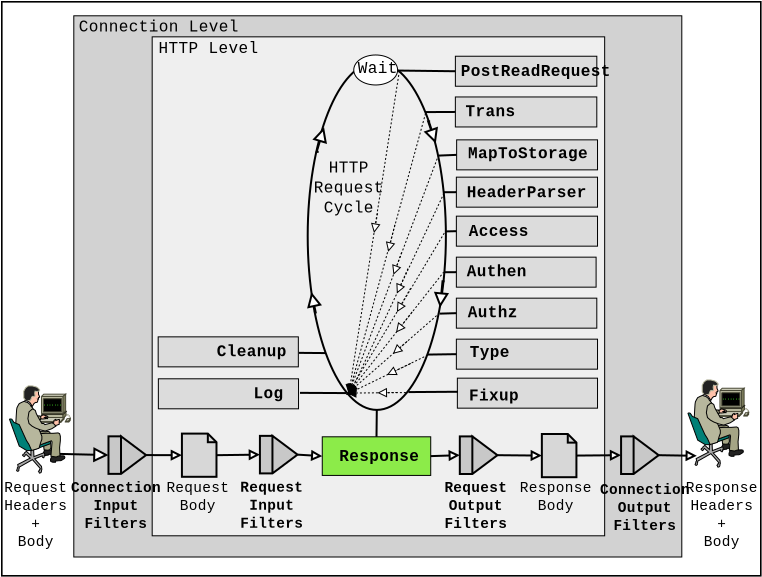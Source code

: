 <?xml version="1.0" encoding="UTF-8"?>
<dia:diagram xmlns:dia="http://www.lysator.liu.se/~alla/dia/">
  <dia:layer name="Background" visible="true">
    <dia:object type="Standard - Box" version="0" id="O0">
      <dia:attribute name="obj_pos">
        <dia:point val="-1.703,0.492"/>
      </dia:attribute>
      <dia:attribute name="obj_bb">
        <dia:rectangle val="-1.743,0.452;36.287,29.232"/>
      </dia:attribute>
      <dia:attribute name="elem_corner">
        <dia:point val="-1.703,0.492"/>
      </dia:attribute>
      <dia:attribute name="elem_width">
        <dia:real val="37.95"/>
      </dia:attribute>
      <dia:attribute name="elem_height">
        <dia:real val="28.7"/>
      </dia:attribute>
      <dia:attribute name="border_width">
        <dia:real val="0.08"/>
      </dia:attribute>
      <dia:attribute name="inner_color">
        <dia:color val="#c8c8c8"/>
      </dia:attribute>
      <dia:attribute name="show_background">
        <dia:boolean val="false"/>
      </dia:attribute>
    </dia:object>
    <dia:object type="Standard - Box" version="0" id="O1">
      <dia:attribute name="obj_pos">
        <dia:point val="1.897,1.192"/>
      </dia:attribute>
      <dia:attribute name="obj_bb">
        <dia:rectangle val="1.872,1.167;32.322,28.277"/>
      </dia:attribute>
      <dia:attribute name="elem_corner">
        <dia:point val="1.897,1.192"/>
      </dia:attribute>
      <dia:attribute name="elem_width">
        <dia:real val="30.4"/>
      </dia:attribute>
      <dia:attribute name="elem_height">
        <dia:real val="27.06"/>
      </dia:attribute>
      <dia:attribute name="border_width">
        <dia:real val="0.05"/>
      </dia:attribute>
      <dia:attribute name="inner_color">
        <dia:color val="#d2d2d2"/>
      </dia:attribute>
      <dia:attribute name="show_background">
        <dia:boolean val="true"/>
      </dia:attribute>
    </dia:object>
    <dia:object type="Standard - Box" version="0" id="O2">
      <dia:attribute name="obj_pos">
        <dia:point val="5.816,2.244"/>
      </dia:attribute>
      <dia:attribute name="obj_bb">
        <dia:rectangle val="5.791,2.219;28.465,27.217"/>
      </dia:attribute>
      <dia:attribute name="elem_corner">
        <dia:point val="5.816,2.244"/>
      </dia:attribute>
      <dia:attribute name="elem_width">
        <dia:real val="22.624"/>
      </dia:attribute>
      <dia:attribute name="elem_height">
        <dia:real val="24.948"/>
      </dia:attribute>
      <dia:attribute name="border_width">
        <dia:real val="0.05"/>
      </dia:attribute>
      <dia:attribute name="inner_color">
        <dia:color val="#efefef"/>
      </dia:attribute>
      <dia:attribute name="show_background">
        <dia:boolean val="true"/>
      </dia:attribute>
    </dia:object>
    <dia:object type="Standard - Box" version="0" id="O3">
      <dia:attribute name="obj_pos">
        <dia:point val="20.976,3.214"/>
      </dia:attribute>
      <dia:attribute name="obj_bb">
        <dia:rectangle val="20.951,3.189;28.073,4.739"/>
      </dia:attribute>
      <dia:attribute name="elem_corner">
        <dia:point val="20.976,3.214"/>
      </dia:attribute>
      <dia:attribute name="elem_width">
        <dia:real val="7.072"/>
      </dia:attribute>
      <dia:attribute name="elem_height">
        <dia:real val="1.5"/>
      </dia:attribute>
      <dia:attribute name="border_width">
        <dia:real val="0.05"/>
      </dia:attribute>
      <dia:attribute name="inner_color">
        <dia:color val="#dcdcdc"/>
      </dia:attribute>
      <dia:attribute name="show_background">
        <dia:boolean val="true"/>
      </dia:attribute>
    </dia:object>
    <dia:object type="Standard - Box" version="0" id="O4">
      <dia:attribute name="obj_pos">
        <dia:point val="21.025,15.31"/>
      </dia:attribute>
      <dia:attribute name="obj_bb">
        <dia:rectangle val="21,15.285;28.073,16.835"/>
      </dia:attribute>
      <dia:attribute name="elem_corner">
        <dia:point val="21.025,15.31"/>
      </dia:attribute>
      <dia:attribute name="elem_width">
        <dia:real val="7.022"/>
      </dia:attribute>
      <dia:attribute name="elem_height">
        <dia:real val="1.5"/>
      </dia:attribute>
      <dia:attribute name="border_width">
        <dia:real val="0.05"/>
      </dia:attribute>
      <dia:attribute name="inner_color">
        <dia:color val="#dcdcdc"/>
      </dia:attribute>
      <dia:attribute name="show_background">
        <dia:boolean val="true"/>
      </dia:attribute>
    </dia:object>
    <dia:object type="Standard - Box" version="0" id="O5">
      <dia:attribute name="obj_pos">
        <dia:point val="21.025,11.21"/>
      </dia:attribute>
      <dia:attribute name="obj_bb">
        <dia:rectangle val="21,11.185;28.108,12.735"/>
      </dia:attribute>
      <dia:attribute name="elem_corner">
        <dia:point val="21.025,11.21"/>
      </dia:attribute>
      <dia:attribute name="elem_width">
        <dia:real val="7.058"/>
      </dia:attribute>
      <dia:attribute name="elem_height">
        <dia:real val="1.5"/>
      </dia:attribute>
      <dia:attribute name="border_width">
        <dia:real val="0.05"/>
      </dia:attribute>
      <dia:attribute name="inner_color">
        <dia:color val="#dcdcdc"/>
      </dia:attribute>
      <dia:attribute name="show_background">
        <dia:boolean val="true"/>
      </dia:attribute>
    </dia:object>
    <dia:object type="Standard - Box" version="0" id="O6">
      <dia:attribute name="obj_pos">
        <dia:point val="20.975,5.25"/>
      </dia:attribute>
      <dia:attribute name="obj_bb">
        <dia:rectangle val="20.95,5.225;28.073,6.775"/>
      </dia:attribute>
      <dia:attribute name="elem_corner">
        <dia:point val="20.975,5.25"/>
      </dia:attribute>
      <dia:attribute name="elem_width">
        <dia:real val="7.072"/>
      </dia:attribute>
      <dia:attribute name="elem_height">
        <dia:real val="1.5"/>
      </dia:attribute>
      <dia:attribute name="border_width">
        <dia:real val="0.05"/>
      </dia:attribute>
      <dia:attribute name="inner_color">
        <dia:color val="#dcdcdc"/>
      </dia:attribute>
      <dia:attribute name="show_background">
        <dia:boolean val="true"/>
      </dia:attribute>
    </dia:object>
    <dia:object type="Standard - Box" version="0" id="O7">
      <dia:attribute name="obj_pos">
        <dia:point val="21.039,7.395"/>
      </dia:attribute>
      <dia:attribute name="obj_bb">
        <dia:rectangle val="21.014,7.37;28.108,8.92"/>
      </dia:attribute>
      <dia:attribute name="elem_corner">
        <dia:point val="21.039,7.395"/>
      </dia:attribute>
      <dia:attribute name="elem_width">
        <dia:real val="7.044"/>
      </dia:attribute>
      <dia:attribute name="elem_height">
        <dia:real val="1.5"/>
      </dia:attribute>
      <dia:attribute name="border_width">
        <dia:real val="0.05"/>
      </dia:attribute>
      <dia:attribute name="inner_color">
        <dia:color val="#dcdcdc"/>
      </dia:attribute>
      <dia:attribute name="show_background">
        <dia:boolean val="true"/>
      </dia:attribute>
    </dia:object>
    <dia:object type="Standard - Box" version="0" id="O8">
      <dia:attribute name="obj_pos">
        <dia:point val="21.025,9.26"/>
      </dia:attribute>
      <dia:attribute name="obj_bb">
        <dia:rectangle val="21,9.235;28.108,10.785"/>
      </dia:attribute>
      <dia:attribute name="elem_corner">
        <dia:point val="21.025,9.26"/>
      </dia:attribute>
      <dia:attribute name="elem_width">
        <dia:real val="7.058"/>
      </dia:attribute>
      <dia:attribute name="elem_height">
        <dia:real val="1.5"/>
      </dia:attribute>
      <dia:attribute name="border_width">
        <dia:real val="0.05"/>
      </dia:attribute>
      <dia:attribute name="inner_color">
        <dia:color val="#dcdcdc"/>
      </dia:attribute>
      <dia:attribute name="show_background">
        <dia:boolean val="true"/>
      </dia:attribute>
    </dia:object>
    <dia:object type="Standard - Box" version="0" id="O9">
      <dia:attribute name="obj_pos">
        <dia:point val="21.025,13.26"/>
      </dia:attribute>
      <dia:attribute name="obj_bb">
        <dia:rectangle val="21,13.235;28.037,14.785"/>
      </dia:attribute>
      <dia:attribute name="elem_corner">
        <dia:point val="21.025,13.26"/>
      </dia:attribute>
      <dia:attribute name="elem_width">
        <dia:real val="6.987"/>
      </dia:attribute>
      <dia:attribute name="elem_height">
        <dia:real val="1.5"/>
      </dia:attribute>
      <dia:attribute name="border_width">
        <dia:real val="0.05"/>
      </dia:attribute>
      <dia:attribute name="inner_color">
        <dia:color val="#dcdcdc"/>
      </dia:attribute>
      <dia:attribute name="show_background">
        <dia:boolean val="true"/>
      </dia:attribute>
    </dia:object>
    <dia:object type="Standard - Box" version="0" id="O10">
      <dia:attribute name="obj_pos">
        <dia:point val="21.025,17.36"/>
      </dia:attribute>
      <dia:attribute name="obj_bb">
        <dia:rectangle val="21,17.335;28.108,18.885"/>
      </dia:attribute>
      <dia:attribute name="elem_corner">
        <dia:point val="21.025,17.36"/>
      </dia:attribute>
      <dia:attribute name="elem_width">
        <dia:real val="7.058"/>
      </dia:attribute>
      <dia:attribute name="elem_height">
        <dia:real val="1.5"/>
      </dia:attribute>
      <dia:attribute name="border_width">
        <dia:real val="0.05"/>
      </dia:attribute>
      <dia:attribute name="inner_color">
        <dia:color val="#dcdcdc"/>
      </dia:attribute>
      <dia:attribute name="show_background">
        <dia:boolean val="true"/>
      </dia:attribute>
    </dia:object>
    <dia:object type="Standard - Box" version="0" id="O11">
      <dia:attribute name="obj_pos">
        <dia:point val="21.075,19.31"/>
      </dia:attribute>
      <dia:attribute name="obj_bb">
        <dia:rectangle val="21.05,19.285;28.108,20.835"/>
      </dia:attribute>
      <dia:attribute name="elem_corner">
        <dia:point val="21.075,19.31"/>
      </dia:attribute>
      <dia:attribute name="elem_width">
        <dia:real val="7.008"/>
      </dia:attribute>
      <dia:attribute name="elem_height">
        <dia:real val="1.5"/>
      </dia:attribute>
      <dia:attribute name="border_width">
        <dia:real val="0.05"/>
      </dia:attribute>
      <dia:attribute name="inner_color">
        <dia:color val="#dcdcdc"/>
      </dia:attribute>
      <dia:attribute name="show_background">
        <dia:boolean val="true"/>
      </dia:attribute>
    </dia:object>
    <dia:object type="Standard - Box" version="0" id="O12">
      <dia:attribute name="obj_pos">
        <dia:point val="14.32,22.242"/>
      </dia:attribute>
      <dia:attribute name="obj_bb">
        <dia:rectangle val="14.296,22.217;19.769,24.198"/>
      </dia:attribute>
      <dia:attribute name="elem_corner">
        <dia:point val="14.32,22.242"/>
      </dia:attribute>
      <dia:attribute name="elem_width">
        <dia:real val="5.423"/>
      </dia:attribute>
      <dia:attribute name="elem_height">
        <dia:real val="1.931"/>
      </dia:attribute>
      <dia:attribute name="border_width">
        <dia:real val="0.05"/>
      </dia:attribute>
      <dia:attribute name="inner_color">
        <dia:color val="#8ceb49"/>
      </dia:attribute>
      <dia:attribute name="show_background">
        <dia:boolean val="true"/>
      </dia:attribute>
    </dia:object>
    <dia:object type="Standard - Text" version="0" id="O13">
      <dia:attribute name="obj_pos">
        <dia:point val="17.089,23.451"/>
      </dia:attribute>
      <dia:attribute name="obj_bb">
        <dia:rectangle val="15.289,22.801;18.889,24.051"/>
      </dia:attribute>
      <dia:attribute name="text">
        <dia:composite type="text">
          <dia:attribute name="string">
            <dia:string>#Response#</dia:string>
          </dia:attribute>
          <dia:attribute name="font">
            <dia:font family="courier new" style="80" name="Courier-Bold"/>
          </dia:attribute>
          <dia:attribute name="height">
            <dia:real val="1"/>
          </dia:attribute>
          <dia:attribute name="pos">
            <dia:point val="17.089,23.451"/>
          </dia:attribute>
          <dia:attribute name="color">
            <dia:color val="#000000"/>
          </dia:attribute>
          <dia:attribute name="alignment">
            <dia:enum val="1"/>
          </dia:attribute>
        </dia:composite>
      </dia:attribute>
    </dia:object>
    <dia:object type="Standard - Line" version="0" id="O14">
      <dia:attribute name="obj_pos">
        <dia:point val="13.082,23.134"/>
      </dia:attribute>
      <dia:attribute name="obj_bb">
        <dia:rectangle val="13.029,22.805;14.394,23.61"/>
      </dia:attribute>
      <dia:attribute name="conn_endpoints">
        <dia:point val="13.082,23.134"/>
        <dia:point val="14.32,23.208"/>
      </dia:attribute>
      <dia:attribute name="numcp">
        <dia:int val="1"/>
      </dia:attribute>
      <dia:attribute name="end_arrow">
        <dia:enum val="2"/>
      </dia:attribute>
      <dia:attribute name="end_arrow_length">
        <dia:real val="0.4"/>
      </dia:attribute>
      <dia:attribute name="end_arrow_width">
        <dia:real val="0.4"/>
      </dia:attribute>
      <dia:connections>
        <dia:connection handle="0" to="O45" connection="1"/>
        <dia:connection handle="1" to="O12" connection="3"/>
      </dia:connections>
    </dia:object>
    <dia:object type="Standard - Line" version="0" id="O15">
      <dia:attribute name="obj_pos">
        <dia:point val="19.744,23.208"/>
      </dia:attribute>
      <dia:attribute name="obj_bb">
        <dia:rectangle val="19.692,22.76;21.261,23.563"/>
      </dia:attribute>
      <dia:attribute name="conn_endpoints">
        <dia:point val="19.744,23.208"/>
        <dia:point val="21.198,23.161"/>
      </dia:attribute>
      <dia:attribute name="numcp">
        <dia:int val="1"/>
      </dia:attribute>
      <dia:attribute name="end_arrow">
        <dia:enum val="2"/>
      </dia:attribute>
      <dia:attribute name="end_arrow_length">
        <dia:real val="0.4"/>
      </dia:attribute>
      <dia:attribute name="end_arrow_width">
        <dia:real val="0.4"/>
      </dia:attribute>
      <dia:connections>
        <dia:connection handle="0" to="O12" connection="4"/>
        <dia:connection handle="1" to="O44" connection="0"/>
      </dia:connections>
    </dia:object>
    <dia:object type="Standard - Line" version="0" id="O16">
      <dia:attribute name="obj_pos">
        <dia:point val="31.14,23.161"/>
      </dia:attribute>
      <dia:attribute name="obj_bb">
        <dia:rectangle val="31.089,22.791;33.104,23.593"/>
      </dia:attribute>
      <dia:attribute name="conn_endpoints">
        <dia:point val="31.14,23.161"/>
        <dia:point val="33.047,23.192"/>
      </dia:attribute>
      <dia:attribute name="numcp">
        <dia:int val="1"/>
      </dia:attribute>
      <dia:attribute name="end_arrow">
        <dia:enum val="2"/>
      </dia:attribute>
      <dia:attribute name="end_arrow_length">
        <dia:real val="0.4"/>
      </dia:attribute>
      <dia:attribute name="end_arrow_width">
        <dia:real val="0.4"/>
      </dia:attribute>
      <dia:connections>
        <dia:connection handle="0" to="O48" connection="1"/>
      </dia:connections>
    </dia:object>
    <dia:object type="Standard - Line" version="0" id="O17">
      <dia:attribute name="obj_pos">
        <dia:point val="23.078,23.161"/>
      </dia:attribute>
      <dia:attribute name="obj_bb">
        <dia:rectangle val="23.027,22.78;25.354,23.581"/>
      </dia:attribute>
      <dia:attribute name="conn_endpoints">
        <dia:point val="23.078,23.161"/>
        <dia:point val="25.3,23.181"/>
      </dia:attribute>
      <dia:attribute name="numcp">
        <dia:int val="1"/>
      </dia:attribute>
      <dia:attribute name="end_arrow">
        <dia:enum val="2"/>
      </dia:attribute>
      <dia:attribute name="end_arrow_length">
        <dia:real val="0.4"/>
      </dia:attribute>
      <dia:attribute name="end_arrow_width">
        <dia:real val="0.4"/>
      </dia:attribute>
      <dia:connections>
        <dia:connection handle="0" to="O44" connection="1"/>
        <dia:connection handle="1" to="O49" connection="2"/>
      </dia:connections>
    </dia:object>
    <dia:object type="Standard - Text" version="0" id="O18">
      <dia:attribute name="obj_pos">
        <dia:point val="4,25"/>
      </dia:attribute>
      <dia:attribute name="obj_bb">
        <dia:rectangle val="2,24.45;6,27.35"/>
      </dia:attribute>
      <dia:attribute name="text">
        <dia:composite type="text">
          <dia:attribute name="string">
            <dia:string>#Connection
Input
Filters#</dia:string>
          </dia:attribute>
          <dia:attribute name="font">
            <dia:font family="courier new" style="80" name="Courier-Bold"/>
          </dia:attribute>
          <dia:attribute name="height">
            <dia:real val="0.9"/>
          </dia:attribute>
          <dia:attribute name="pos">
            <dia:point val="4,25"/>
          </dia:attribute>
          <dia:attribute name="color">
            <dia:color val="#000000"/>
          </dia:attribute>
          <dia:attribute name="alignment">
            <dia:enum val="1"/>
          </dia:attribute>
        </dia:composite>
      </dia:attribute>
    </dia:object>
    <dia:object type="Standard - Text" version="0" id="O19">
      <dia:attribute name="obj_pos">
        <dia:point val="22,25"/>
      </dia:attribute>
      <dia:attribute name="obj_bb">
        <dia:rectangle val="20.6,24.45;23.4,27.35"/>
      </dia:attribute>
      <dia:attribute name="text">
        <dia:composite type="text">
          <dia:attribute name="string">
            <dia:string>#Request
Output
Filters#</dia:string>
          </dia:attribute>
          <dia:attribute name="font">
            <dia:font family="courier new" style="80" name="Courier-Bold"/>
          </dia:attribute>
          <dia:attribute name="height">
            <dia:real val="0.9"/>
          </dia:attribute>
          <dia:attribute name="pos">
            <dia:point val="22,25"/>
          </dia:attribute>
          <dia:attribute name="color">
            <dia:color val="#000000"/>
          </dia:attribute>
          <dia:attribute name="alignment">
            <dia:enum val="1"/>
          </dia:attribute>
        </dia:composite>
      </dia:attribute>
    </dia:object>
    <dia:object type="Standard - Text" version="0" id="O20">
      <dia:attribute name="obj_pos">
        <dia:point val="34.3,25"/>
      </dia:attribute>
      <dia:attribute name="obj_bb">
        <dia:rectangle val="32.7,24.45;35.9,28.25"/>
      </dia:attribute>
      <dia:attribute name="text">
        <dia:composite type="text">
          <dia:attribute name="string">
            <dia:string>#Response
Headers
+
Body#</dia:string>
          </dia:attribute>
          <dia:attribute name="font">
            <dia:font family="courier new" style="0" name="Courier"/>
          </dia:attribute>
          <dia:attribute name="height">
            <dia:real val="0.9"/>
          </dia:attribute>
          <dia:attribute name="pos">
            <dia:point val="34.3,25"/>
          </dia:attribute>
          <dia:attribute name="color">
            <dia:color val="#000000"/>
          </dia:attribute>
          <dia:attribute name="alignment">
            <dia:enum val="1"/>
          </dia:attribute>
        </dia:composite>
      </dia:attribute>
    </dia:object>
    <dia:object type="Standard - Text" version="0" id="O21">
      <dia:attribute name="obj_pos">
        <dia:point val="11.797,24.992"/>
      </dia:attribute>
      <dia:attribute name="obj_bb">
        <dia:rectangle val="10.397,24.442;13.197,27.342"/>
      </dia:attribute>
      <dia:attribute name="text">
        <dia:composite type="text">
          <dia:attribute name="string">
            <dia:string>#Request
Input
Filters#</dia:string>
          </dia:attribute>
          <dia:attribute name="font">
            <dia:font family="courier new" style="80" name="Courier-Bold"/>
          </dia:attribute>
          <dia:attribute name="height">
            <dia:real val="0.9"/>
          </dia:attribute>
          <dia:attribute name="pos">
            <dia:point val="11.797,24.992"/>
          </dia:attribute>
          <dia:attribute name="color">
            <dia:color val="#000000"/>
          </dia:attribute>
          <dia:attribute name="alignment">
            <dia:enum val="1"/>
          </dia:attribute>
        </dia:composite>
      </dia:attribute>
    </dia:object>
    <dia:object type="Standard - Text" version="0" id="O22">
      <dia:attribute name="obj_pos">
        <dia:point val="30.45,25.1"/>
      </dia:attribute>
      <dia:attribute name="obj_bb">
        <dia:rectangle val="28.45,24.55;32.45,27.45"/>
      </dia:attribute>
      <dia:attribute name="text">
        <dia:composite type="text">
          <dia:attribute name="string">
            <dia:string>#Connection
Output
Filters#</dia:string>
          </dia:attribute>
          <dia:attribute name="font">
            <dia:font family="courier new" style="80" name="Courier-Bold"/>
          </dia:attribute>
          <dia:attribute name="height">
            <dia:real val="0.9"/>
          </dia:attribute>
          <dia:attribute name="pos">
            <dia:point val="30.45,25.1"/>
          </dia:attribute>
          <dia:attribute name="color">
            <dia:color val="#000000"/>
          </dia:attribute>
          <dia:attribute name="alignment">
            <dia:enum val="1"/>
          </dia:attribute>
        </dia:composite>
      </dia:attribute>
    </dia:object>
    <dia:object type="Standard - Line" version="0" id="O23">
      <dia:attribute name="obj_pos">
        <dia:point val="20.152,8.181"/>
      </dia:attribute>
      <dia:attribute name="obj_bb">
        <dia:rectangle val="20.1,8.093;21.091,8.233"/>
      </dia:attribute>
      <dia:attribute name="conn_endpoints">
        <dia:point val="20.152,8.181"/>
        <dia:point val="21.039,8.145"/>
      </dia:attribute>
      <dia:attribute name="numcp">
        <dia:int val="1"/>
      </dia:attribute>
      <dia:connections>
        <dia:connection handle="1" to="O7" connection="3"/>
      </dia:connections>
    </dia:object>
    <dia:object type="Standard - Line" version="0" id="O24">
      <dia:attribute name="obj_pos">
        <dia:point val="13.206,20.045"/>
      </dia:attribute>
      <dia:attribute name="obj_bb">
        <dia:rectangle val="13.156,19.995;15.577,20.107"/>
      </dia:attribute>
      <dia:attribute name="conn_endpoints">
        <dia:point val="13.206,20.045"/>
        <dia:point val="15.527,20.056"/>
      </dia:attribute>
      <dia:attribute name="numcp">
        <dia:int val="1"/>
      </dia:attribute>
    </dia:object>
    <dia:object type="Standard - Line" version="0" id="O25">
      <dia:attribute name="obj_pos">
        <dia:point val="13.15,18.045"/>
      </dia:attribute>
      <dia:attribute name="obj_bb">
        <dia:rectangle val="13.1,17.995;14.577,18.107"/>
      </dia:attribute>
      <dia:attribute name="conn_endpoints">
        <dia:point val="13.15,18.045"/>
        <dia:point val="14.527,18.056"/>
      </dia:attribute>
      <dia:attribute name="numcp">
        <dia:int val="1"/>
      </dia:attribute>
    </dia:object>
    <dia:object type="Standard - Line" version="0" id="O26">
      <dia:attribute name="obj_pos">
        <dia:point val="19.577,18.131"/>
      </dia:attribute>
      <dia:attribute name="obj_bb">
        <dia:rectangle val="19.526,18.059;21.076,18.182"/>
      </dia:attribute>
      <dia:attribute name="conn_endpoints">
        <dia:point val="19.577,18.131"/>
        <dia:point val="21.025,18.11"/>
      </dia:attribute>
      <dia:attribute name="numcp">
        <dia:int val="1"/>
      </dia:attribute>
      <dia:connections>
        <dia:connection handle="1" to="O10" connection="3"/>
      </dia:connections>
    </dia:object>
    <dia:object type="Standard - Line" version="0" id="O27">
      <dia:attribute name="obj_pos">
        <dia:point val="20.184,16.084"/>
      </dia:attribute>
      <dia:attribute name="obj_bb">
        <dia:rectangle val="20.132,16.009;21.076,16.135"/>
      </dia:attribute>
      <dia:attribute name="conn_endpoints">
        <dia:point val="20.184,16.084"/>
        <dia:point val="21.025,16.06"/>
      </dia:attribute>
      <dia:attribute name="numcp">
        <dia:int val="1"/>
      </dia:attribute>
      <dia:connections>
        <dia:connection handle="1" to="O4" connection="3"/>
      </dia:connections>
    </dia:object>
    <dia:object type="Standard - Line" version="0" id="O28">
      <dia:attribute name="obj_pos">
        <dia:point val="20.112,14.015"/>
      </dia:attribute>
      <dia:attribute name="obj_bb">
        <dia:rectangle val="20.061,13.96;21.075,14.066"/>
      </dia:attribute>
      <dia:attribute name="conn_endpoints">
        <dia:point val="20.112,14.015"/>
        <dia:point val="21.025,14.01"/>
      </dia:attribute>
      <dia:attribute name="numcp">
        <dia:int val="1"/>
      </dia:attribute>
      <dia:connections>
        <dia:connection handle="1" to="O9" connection="3"/>
      </dia:connections>
    </dia:object>
    <dia:object type="Standard - Line" version="0" id="O29">
      <dia:attribute name="obj_pos">
        <dia:point val="20.137,11.981"/>
      </dia:attribute>
      <dia:attribute name="obj_bb">
        <dia:rectangle val="20.086,11.909;21.076,12.032"/>
      </dia:attribute>
      <dia:attribute name="conn_endpoints">
        <dia:point val="20.137,11.981"/>
        <dia:point val="21.025,11.96"/>
      </dia:attribute>
      <dia:attribute name="numcp">
        <dia:int val="1"/>
      </dia:attribute>
      <dia:connections>
        <dia:connection handle="1" to="O5" connection="3"/>
      </dia:connections>
    </dia:object>
    <dia:object type="Standard - Line" version="0" id="O30">
      <dia:attribute name="obj_pos">
        <dia:point val="20.162,10.015"/>
      </dia:attribute>
      <dia:attribute name="obj_bb">
        <dia:rectangle val="20.111,9.96;21.075,10.066"/>
      </dia:attribute>
      <dia:attribute name="conn_endpoints">
        <dia:point val="20.162,10.015"/>
        <dia:point val="21.025,10.01"/>
      </dia:attribute>
      <dia:attribute name="numcp">
        <dia:int val="1"/>
      </dia:attribute>
      <dia:connections>
        <dia:connection handle="1" to="O8" connection="3"/>
      </dia:connections>
    </dia:object>
    <dia:object type="Standard - Line" version="0" id="O31">
      <dia:attribute name="obj_pos">
        <dia:point val="18.627,20.006"/>
      </dia:attribute>
      <dia:attribute name="obj_bb">
        <dia:rectangle val="18.576,19.94;21.155,20.057"/>
      </dia:attribute>
      <dia:attribute name="conn_endpoints">
        <dia:point val="18.627,20.006"/>
        <dia:point val="21.105,19.99"/>
      </dia:attribute>
      <dia:attribute name="numcp">
        <dia:int val="1"/>
      </dia:attribute>
    </dia:object>
    <dia:object type="Standard - Line" version="0" id="O32">
      <dia:attribute name="obj_pos">
        <dia:point val="19.402,6.006"/>
      </dia:attribute>
      <dia:attribute name="obj_bb">
        <dia:rectangle val="19.351,5.95;21.025,6.057"/>
      </dia:attribute>
      <dia:attribute name="conn_endpoints">
        <dia:point val="19.402,6.006"/>
        <dia:point val="20.975,6"/>
      </dia:attribute>
      <dia:attribute name="numcp">
        <dia:int val="1"/>
      </dia:attribute>
      <dia:connections>
        <dia:connection handle="1" to="O6" connection="3"/>
      </dia:connections>
    </dia:object>
    <dia:object type="Standard - Text" version="0" id="O33">
      <dia:attribute name="obj_pos">
        <dia:point val="6.137,3.046"/>
      </dia:attribute>
      <dia:attribute name="obj_bb">
        <dia:rectangle val="6.137,2.396;10.637,3.646"/>
      </dia:attribute>
      <dia:attribute name="text">
        <dia:composite type="text">
          <dia:attribute name="string">
            <dia:string>#HTTP Level#</dia:string>
          </dia:attribute>
          <dia:attribute name="font">
            <dia:font family="courier new" style="0" name="Courier"/>
          </dia:attribute>
          <dia:attribute name="height">
            <dia:real val="1"/>
          </dia:attribute>
          <dia:attribute name="pos">
            <dia:point val="6.137,3.046"/>
          </dia:attribute>
          <dia:attribute name="color">
            <dia:color val="#000000"/>
          </dia:attribute>
          <dia:attribute name="alignment">
            <dia:enum val="0"/>
          </dia:attribute>
        </dia:composite>
      </dia:attribute>
    </dia:object>
    <dia:object type="Standard - Line" version="0" id="O34">
      <dia:attribute name="obj_pos">
        <dia:point val="18.152,3.931"/>
      </dia:attribute>
      <dia:attribute name="obj_bb">
        <dia:rectangle val="18.101,3.881;21.026,4.015"/>
      </dia:attribute>
      <dia:attribute name="conn_endpoints">
        <dia:point val="18.152,3.931"/>
        <dia:point val="20.976,3.964"/>
      </dia:attribute>
      <dia:attribute name="numcp">
        <dia:int val="1"/>
      </dia:attribute>
      <dia:connections>
        <dia:connection handle="1" to="O3" connection="3"/>
      </dia:connections>
    </dia:object>
    <dia:object type="Standard - Line" version="0" id="O35">
      <dia:attribute name="obj_pos">
        <dia:point val="0.997,23.092"/>
      </dia:attribute>
      <dia:attribute name="obj_bb">
        <dia:rectangle val="0.946,22.555;3.695,23.757"/>
      </dia:attribute>
      <dia:attribute name="conn_endpoints">
        <dia:point val="0.997,23.092"/>
        <dia:point val="3.631,23.156"/>
      </dia:attribute>
      <dia:attribute name="numcp">
        <dia:int val="1"/>
      </dia:attribute>
      <dia:attribute name="end_arrow">
        <dia:enum val="2"/>
      </dia:attribute>
      <dia:attribute name="end_arrow_length">
        <dia:real val="0.6"/>
      </dia:attribute>
      <dia:attribute name="end_arrow_width">
        <dia:real val="0.6"/>
      </dia:attribute>
      <dia:connections>
        <dia:connection handle="1" to="O46" connection="0"/>
      </dia:connections>
    </dia:object>
    <dia:object type="Standard - Line" version="0" id="O36">
      <dia:attribute name="obj_pos">
        <dia:point val="27.029,23.181"/>
      </dia:attribute>
      <dia:attribute name="obj_bb">
        <dia:rectangle val="26.979,22.761;29.314,23.562"/>
      </dia:attribute>
      <dia:attribute name="conn_endpoints">
        <dia:point val="27.029,23.181"/>
        <dia:point val="29.261,23.161"/>
      </dia:attribute>
      <dia:attribute name="numcp">
        <dia:int val="1"/>
      </dia:attribute>
      <dia:attribute name="end_arrow">
        <dia:enum val="2"/>
      </dia:attribute>
      <dia:attribute name="end_arrow_length">
        <dia:real val="0.4"/>
      </dia:attribute>
      <dia:attribute name="end_arrow_width">
        <dia:real val="0.4"/>
      </dia:attribute>
      <dia:connections>
        <dia:connection handle="0" to="O49" connection="3"/>
        <dia:connection handle="1" to="O48" connection="0"/>
      </dia:connections>
    </dia:object>
    <dia:object type="Standard - Text" version="0" id="O37">
      <dia:attribute name="obj_pos">
        <dia:point val="26,25"/>
      </dia:attribute>
      <dia:attribute name="obj_bb">
        <dia:rectangle val="24.4,24.45;27.6,26.45"/>
      </dia:attribute>
      <dia:attribute name="text">
        <dia:composite type="text">
          <dia:attribute name="string">
            <dia:string>#Response
Body#</dia:string>
          </dia:attribute>
          <dia:attribute name="font">
            <dia:font family="courier new" style="0" name="Courier"/>
          </dia:attribute>
          <dia:attribute name="height">
            <dia:real val="0.9"/>
          </dia:attribute>
          <dia:attribute name="pos">
            <dia:point val="26,25"/>
          </dia:attribute>
          <dia:attribute name="color">
            <dia:color val="#000000"/>
          </dia:attribute>
          <dia:attribute name="alignment">
            <dia:enum val="1"/>
          </dia:attribute>
        </dia:composite>
      </dia:attribute>
    </dia:object>
    <dia:object type="Filesystem - File" version="0" id="O38">
      <dia:attribute name="obj_pos">
        <dia:point val="7.303,22.081"/>
      </dia:attribute>
      <dia:attribute name="obj_bb">
        <dia:rectangle val="7.253,22.031;9.102,24.291"/>
      </dia:attribute>
      <dia:attribute name="elem_corner">
        <dia:point val="7.303,22.081"/>
      </dia:attribute>
      <dia:attribute name="elem_width">
        <dia:real val="1.728"/>
      </dia:attribute>
      <dia:attribute name="elem_height">
        <dia:real val="2.16"/>
      </dia:attribute>
      <dia:attribute name="line_width">
        <dia:real val="0.1"/>
      </dia:attribute>
      <dia:attribute name="line_colour">
        <dia:color val="#000000"/>
      </dia:attribute>
      <dia:attribute name="fill_colour">
        <dia:color val="#d7d7d7"/>
      </dia:attribute>
      <dia:attribute name="show_background">
        <dia:boolean val="true"/>
      </dia:attribute>
      <dia:attribute name="line_style">
        <dia:enum val="0"/>
        <dia:real val="1"/>
      </dia:attribute>
      <dia:attribute name="flip_horizontal">
        <dia:boolean val="false"/>
      </dia:attribute>
      <dia:attribute name="flip_vertical">
        <dia:boolean val="false"/>
      </dia:attribute>
    </dia:object>
    <dia:object type="Standard - Text" version="0" id="O39">
      <dia:attribute name="obj_pos">
        <dia:point val="8.1,25"/>
      </dia:attribute>
      <dia:attribute name="obj_bb">
        <dia:rectangle val="6.7,24.45;9.5,26.45"/>
      </dia:attribute>
      <dia:attribute name="text">
        <dia:composite type="text">
          <dia:attribute name="string">
            <dia:string>#Request
Body#</dia:string>
          </dia:attribute>
          <dia:attribute name="font">
            <dia:font family="courier new" style="0" name="Courier"/>
          </dia:attribute>
          <dia:attribute name="height">
            <dia:real val="0.9"/>
          </dia:attribute>
          <dia:attribute name="pos">
            <dia:point val="8.1,25"/>
          </dia:attribute>
          <dia:attribute name="color">
            <dia:color val="#000000"/>
          </dia:attribute>
          <dia:attribute name="alignment">
            <dia:enum val="1"/>
          </dia:attribute>
        </dia:composite>
      </dia:attribute>
    </dia:object>
    <dia:object type="Standard - Text" version="0" id="O40">
      <dia:attribute name="obj_pos">
        <dia:point val="0,25"/>
      </dia:attribute>
      <dia:attribute name="obj_bb">
        <dia:rectangle val="-1.4,24.45;1.4,28.25"/>
      </dia:attribute>
      <dia:attribute name="text">
        <dia:composite type="text">
          <dia:attribute name="string">
            <dia:string>#Request
Headers
+
Body#</dia:string>
          </dia:attribute>
          <dia:attribute name="font">
            <dia:font family="courier new" style="0" name="Courier"/>
          </dia:attribute>
          <dia:attribute name="height">
            <dia:real val="0.9"/>
          </dia:attribute>
          <dia:attribute name="pos">
            <dia:point val="0,25"/>
          </dia:attribute>
          <dia:attribute name="color">
            <dia:color val="#000000"/>
          </dia:attribute>
          <dia:attribute name="alignment">
            <dia:enum val="1"/>
          </dia:attribute>
        </dia:composite>
      </dia:attribute>
    </dia:object>
    <dia:object type="Cisco - PC Man" version="0" id="O41">
      <dia:attribute name="obj_pos">
        <dia:point val="-1.323,19.698"/>
      </dia:attribute>
      <dia:attribute name="obj_bb">
        <dia:rectangle val="-1.361,19.041;1.728,24.061"/>
      </dia:attribute>
      <dia:attribute name="elem_corner">
        <dia:point val="-1.323,19.698"/>
      </dia:attribute>
      <dia:attribute name="elem_width">
        <dia:real val="3.039"/>
      </dia:attribute>
      <dia:attribute name="elem_height">
        <dia:real val="4.362"/>
      </dia:attribute>
      <dia:attribute name="line_width">
        <dia:real val="0.1"/>
      </dia:attribute>
      <dia:attribute name="line_colour">
        <dia:color val="#000000"/>
      </dia:attribute>
      <dia:attribute name="fill_colour">
        <dia:color val="#ffffff"/>
      </dia:attribute>
      <dia:attribute name="show_background">
        <dia:boolean val="true"/>
      </dia:attribute>
      <dia:attribute name="line_style">
        <dia:enum val="0"/>
        <dia:real val="1"/>
      </dia:attribute>
      <dia:attribute name="flip_horizontal">
        <dia:boolean val="false"/>
      </dia:attribute>
      <dia:attribute name="flip_vertical">
        <dia:boolean val="false"/>
      </dia:attribute>
    </dia:object>
    <dia:object type="Cisco - PC Man" version="0" id="O42">
      <dia:attribute name="obj_pos">
        <dia:point val="32.6,19.4"/>
      </dia:attribute>
      <dia:attribute name="obj_bb">
        <dia:rectangle val="32.562,18.743;35.651,23.762"/>
      </dia:attribute>
      <dia:attribute name="elem_corner">
        <dia:point val="32.6,19.4"/>
      </dia:attribute>
      <dia:attribute name="elem_width">
        <dia:real val="3.039"/>
      </dia:attribute>
      <dia:attribute name="elem_height">
        <dia:real val="4.362"/>
      </dia:attribute>
      <dia:attribute name="line_width">
        <dia:real val="0.1"/>
      </dia:attribute>
      <dia:attribute name="line_colour">
        <dia:color val="#000000"/>
      </dia:attribute>
      <dia:attribute name="fill_colour">
        <dia:color val="#ffffff"/>
      </dia:attribute>
      <dia:attribute name="show_background">
        <dia:boolean val="true"/>
      </dia:attribute>
      <dia:attribute name="line_style">
        <dia:enum val="0"/>
        <dia:real val="1"/>
      </dia:attribute>
      <dia:attribute name="flip_horizontal">
        <dia:boolean val="false"/>
      </dia:attribute>
      <dia:attribute name="flip_vertical">
        <dia:boolean val="false"/>
      </dia:attribute>
    </dia:object>
    <dia:object type="Standard - Line" version="0" id="O43">
      <dia:attribute name="obj_pos">
        <dia:point val="5.51,23.156"/>
      </dia:attribute>
      <dia:attribute name="obj_bb">
        <dia:rectangle val="5.46,22.761;7.354,23.561"/>
      </dia:attribute>
      <dia:attribute name="conn_endpoints">
        <dia:point val="5.51,23.156"/>
        <dia:point val="7.303,23.161"/>
      </dia:attribute>
      <dia:attribute name="numcp">
        <dia:int val="1"/>
      </dia:attribute>
      <dia:attribute name="end_arrow">
        <dia:enum val="2"/>
      </dia:attribute>
      <dia:attribute name="end_arrow_length">
        <dia:real val="0.4"/>
      </dia:attribute>
      <dia:attribute name="end_arrow_width">
        <dia:real val="0.4"/>
      </dia:attribute>
      <dia:connections>
        <dia:connection handle="0" to="O46" connection="1"/>
        <dia:connection handle="1" to="O38" connection="2"/>
      </dia:connections>
    </dia:object>
    <dia:object type="Cybernetics - l-integrator" version="0" id="O44">
      <dia:attribute name="obj_pos">
        <dia:point val="21.198,22.222"/>
      </dia:attribute>
      <dia:attribute name="obj_bb">
        <dia:rectangle val="20.825,22.122;23.161,24.151"/>
      </dia:attribute>
      <dia:attribute name="elem_corner">
        <dia:point val="21.198,22.222"/>
      </dia:attribute>
      <dia:attribute name="elem_width">
        <dia:real val="1.879"/>
      </dia:attribute>
      <dia:attribute name="elem_height">
        <dia:real val="1.879"/>
      </dia:attribute>
      <dia:attribute name="line_width">
        <dia:real val="0.1"/>
      </dia:attribute>
      <dia:attribute name="line_colour">
        <dia:color val="#000000"/>
      </dia:attribute>
      <dia:attribute name="fill_colour">
        <dia:color val="#c8c8c8"/>
      </dia:attribute>
      <dia:attribute name="show_background">
        <dia:boolean val="true"/>
      </dia:attribute>
      <dia:attribute name="line_style">
        <dia:enum val="0"/>
        <dia:real val="1"/>
      </dia:attribute>
      <dia:attribute name="flip_horizontal">
        <dia:boolean val="false"/>
      </dia:attribute>
      <dia:attribute name="flip_vertical">
        <dia:boolean val="false"/>
      </dia:attribute>
    </dia:object>
    <dia:object type="Cybernetics - l-integrator" version="0" id="O45">
      <dia:attribute name="obj_pos">
        <dia:point val="11.203,22.194"/>
      </dia:attribute>
      <dia:attribute name="obj_bb">
        <dia:rectangle val="10.829,22.094;13.165,24.123"/>
      </dia:attribute>
      <dia:attribute name="elem_corner">
        <dia:point val="11.203,22.194"/>
      </dia:attribute>
      <dia:attribute name="elem_width">
        <dia:real val="1.879"/>
      </dia:attribute>
      <dia:attribute name="elem_height">
        <dia:real val="1.879"/>
      </dia:attribute>
      <dia:attribute name="line_width">
        <dia:real val="0.1"/>
      </dia:attribute>
      <dia:attribute name="line_colour">
        <dia:color val="#000000"/>
      </dia:attribute>
      <dia:attribute name="fill_colour">
        <dia:color val="#c8c8c8"/>
      </dia:attribute>
      <dia:attribute name="show_background">
        <dia:boolean val="true"/>
      </dia:attribute>
      <dia:attribute name="line_style">
        <dia:enum val="0"/>
        <dia:real val="1"/>
      </dia:attribute>
      <dia:attribute name="flip_horizontal">
        <dia:boolean val="false"/>
      </dia:attribute>
      <dia:attribute name="flip_vertical">
        <dia:boolean val="false"/>
      </dia:attribute>
    </dia:object>
    <dia:object type="Cybernetics - l-integrator" version="0" id="O46">
      <dia:attribute name="obj_pos">
        <dia:point val="3.631,22.217"/>
      </dia:attribute>
      <dia:attribute name="obj_bb">
        <dia:rectangle val="3.257,22.117;5.593,24.146"/>
      </dia:attribute>
      <dia:attribute name="elem_corner">
        <dia:point val="3.631,22.217"/>
      </dia:attribute>
      <dia:attribute name="elem_width">
        <dia:real val="1.879"/>
      </dia:attribute>
      <dia:attribute name="elem_height">
        <dia:real val="1.879"/>
      </dia:attribute>
      <dia:attribute name="line_width">
        <dia:real val="0.1"/>
      </dia:attribute>
      <dia:attribute name="line_colour">
        <dia:color val="#000000"/>
      </dia:attribute>
      <dia:attribute name="fill_colour">
        <dia:color val="#c8c8c8"/>
      </dia:attribute>
      <dia:attribute name="show_background">
        <dia:boolean val="true"/>
      </dia:attribute>
      <dia:attribute name="line_style">
        <dia:enum val="0"/>
        <dia:real val="1"/>
      </dia:attribute>
      <dia:attribute name="flip_horizontal">
        <dia:boolean val="false"/>
      </dia:attribute>
      <dia:attribute name="flip_vertical">
        <dia:boolean val="false"/>
      </dia:attribute>
    </dia:object>
    <dia:object type="Standard - Ellipse" version="0" id="O47">
      <dia:attribute name="obj_pos">
        <dia:point val="13.592,3.502"/>
      </dia:attribute>
      <dia:attribute name="obj_bb">
        <dia:rectangle val="13.542,3.452;20.552,20.947"/>
      </dia:attribute>
      <dia:attribute name="elem_corner">
        <dia:point val="13.592,3.502"/>
      </dia:attribute>
      <dia:attribute name="elem_width">
        <dia:real val="6.91"/>
      </dia:attribute>
      <dia:attribute name="elem_height">
        <dia:real val="17.395"/>
      </dia:attribute>
      <dia:attribute name="inner_color">
        <dia:color val="#efefef"/>
      </dia:attribute>
    </dia:object>
    <dia:object type="Cybernetics - l-integrator" version="0" id="O48">
      <dia:attribute name="obj_pos">
        <dia:point val="29.261,22.222"/>
      </dia:attribute>
      <dia:attribute name="obj_bb">
        <dia:rectangle val="28.887,22.122;31.223,24.151"/>
      </dia:attribute>
      <dia:attribute name="elem_corner">
        <dia:point val="29.261,22.222"/>
      </dia:attribute>
      <dia:attribute name="elem_width">
        <dia:real val="1.879"/>
      </dia:attribute>
      <dia:attribute name="elem_height">
        <dia:real val="1.879"/>
      </dia:attribute>
      <dia:attribute name="line_width">
        <dia:real val="0.1"/>
      </dia:attribute>
      <dia:attribute name="line_colour">
        <dia:color val="#000000"/>
      </dia:attribute>
      <dia:attribute name="fill_colour">
        <dia:color val="#c8c8c8"/>
      </dia:attribute>
      <dia:attribute name="show_background">
        <dia:boolean val="true"/>
      </dia:attribute>
      <dia:attribute name="line_style">
        <dia:enum val="0"/>
        <dia:real val="1"/>
      </dia:attribute>
      <dia:attribute name="flip_horizontal">
        <dia:boolean val="false"/>
      </dia:attribute>
      <dia:attribute name="flip_vertical">
        <dia:boolean val="false"/>
      </dia:attribute>
    </dia:object>
    <dia:object type="Filesystem - File" version="0" id="O49">
      <dia:attribute name="obj_pos">
        <dia:point val="25.3,22.101"/>
      </dia:attribute>
      <dia:attribute name="obj_bb">
        <dia:rectangle val="25.25,22.051;27.1,24.311"/>
      </dia:attribute>
      <dia:attribute name="elem_corner">
        <dia:point val="25.3,22.101"/>
      </dia:attribute>
      <dia:attribute name="elem_width">
        <dia:real val="1.728"/>
      </dia:attribute>
      <dia:attribute name="elem_height">
        <dia:real val="2.16"/>
      </dia:attribute>
      <dia:attribute name="line_width">
        <dia:real val="0.1"/>
      </dia:attribute>
      <dia:attribute name="line_colour">
        <dia:color val="#000000"/>
      </dia:attribute>
      <dia:attribute name="fill_colour">
        <dia:color val="#d7d7d7"/>
      </dia:attribute>
      <dia:attribute name="show_background">
        <dia:boolean val="true"/>
      </dia:attribute>
      <dia:attribute name="line_style">
        <dia:enum val="0"/>
        <dia:real val="1"/>
      </dia:attribute>
      <dia:attribute name="flip_horizontal">
        <dia:boolean val="false"/>
      </dia:attribute>
      <dia:attribute name="flip_vertical">
        <dia:boolean val="false"/>
      </dia:attribute>
    </dia:object>
    <dia:object type="Standard - Line" version="0" id="O50">
      <dia:attribute name="obj_pos">
        <dia:point val="9.031,23.161"/>
      </dia:attribute>
      <dia:attribute name="obj_bb">
        <dia:rectangle val="8.981,22.733;11.258,23.534"/>
      </dia:attribute>
      <dia:attribute name="conn_endpoints">
        <dia:point val="9.031,23.161"/>
        <dia:point val="11.203,23.134"/>
      </dia:attribute>
      <dia:attribute name="numcp">
        <dia:int val="1"/>
      </dia:attribute>
      <dia:attribute name="end_arrow">
        <dia:enum val="2"/>
      </dia:attribute>
      <dia:attribute name="end_arrow_length">
        <dia:real val="0.4"/>
      </dia:attribute>
      <dia:attribute name="end_arrow_width">
        <dia:real val="0.4"/>
      </dia:attribute>
      <dia:connections>
        <dia:connection handle="0" to="O38" connection="3"/>
        <dia:connection handle="1" to="O45" connection="0"/>
      </dia:connections>
    </dia:object>
    <dia:object type="Standard - Line" version="0" id="O51">
      <dia:attribute name="obj_pos">
        <dia:point val="15.577,20.056"/>
      </dia:attribute>
      <dia:attribute name="obj_bb">
        <dia:rectangle val="15.548,19.656;18.602,20.456"/>
      </dia:attribute>
      <dia:attribute name="conn_endpoints">
        <dia:point val="15.577,20.056"/>
        <dia:point val="18.577,20.031"/>
      </dia:attribute>
      <dia:attribute name="numcp">
        <dia:int val="1"/>
      </dia:attribute>
      <dia:attribute name="line_width">
        <dia:real val="0.05"/>
      </dia:attribute>
      <dia:attribute name="line_style">
        <dia:enum val="4"/>
      </dia:attribute>
      <dia:attribute name="start_arrow">
        <dia:enum val="3"/>
      </dia:attribute>
      <dia:attribute name="start_arrow_length">
        <dia:real val="0.4"/>
      </dia:attribute>
      <dia:attribute name="start_arrow_width">
        <dia:real val="0.4"/>
      </dia:attribute>
    </dia:object>
    <dia:object type="Standard - Line" version="0" id="O52">
      <dia:attribute name="obj_pos">
        <dia:point val="15.652,20.081"/>
      </dia:attribute>
      <dia:attribute name="obj_bb">
        <dia:rectangle val="15.252,3.995;18.193,20.168"/>
      </dia:attribute>
      <dia:attribute name="conn_endpoints">
        <dia:point val="15.652,20.081"/>
        <dia:point val="18.164,4.024"/>
      </dia:attribute>
      <dia:attribute name="numcp">
        <dia:int val="1"/>
      </dia:attribute>
      <dia:attribute name="line_width">
        <dia:real val="0.05"/>
      </dia:attribute>
      <dia:attribute name="line_style">
        <dia:enum val="4"/>
      </dia:attribute>
      <dia:attribute name="start_arrow">
        <dia:enum val="3"/>
      </dia:attribute>
      <dia:attribute name="start_arrow_length">
        <dia:real val="0.4"/>
      </dia:attribute>
      <dia:attribute name="start_arrow_width">
        <dia:real val="0.4"/>
      </dia:attribute>
    </dia:object>
    <dia:object type="Standard - Line" version="0" id="O53">
      <dia:attribute name="obj_pos">
        <dia:point val="15.677,20.131"/>
      </dia:attribute>
      <dia:attribute name="obj_bb">
        <dia:rectangle val="15.304,9.993;20.456,20.324"/>
      </dia:attribute>
      <dia:attribute name="conn_endpoints">
        <dia:point val="15.677,20.131"/>
        <dia:point val="20.423,10.027"/>
      </dia:attribute>
      <dia:attribute name="numcp">
        <dia:int val="1"/>
      </dia:attribute>
      <dia:attribute name="line_width">
        <dia:real val="0.05"/>
      </dia:attribute>
      <dia:attribute name="line_style">
        <dia:enum val="4"/>
      </dia:attribute>
      <dia:attribute name="start_arrow">
        <dia:enum val="3"/>
      </dia:attribute>
      <dia:attribute name="start_arrow_length">
        <dia:real val="0.4"/>
      </dia:attribute>
      <dia:attribute name="start_arrow_width">
        <dia:real val="0.4"/>
      </dia:attribute>
    </dia:object>
    <dia:object type="Standard - Line" version="0" id="O54">
      <dia:attribute name="obj_pos">
        <dia:point val="15.627,20.056"/>
      </dia:attribute>
      <dia:attribute name="obj_bb">
        <dia:rectangle val="15.271,11.92;20.516,20.283"/>
      </dia:attribute>
      <dia:attribute name="conn_endpoints">
        <dia:point val="15.627,20.056"/>
        <dia:point val="20.482,11.954"/>
      </dia:attribute>
      <dia:attribute name="numcp">
        <dia:int val="1"/>
      </dia:attribute>
      <dia:attribute name="line_width">
        <dia:real val="0.05"/>
      </dia:attribute>
      <dia:attribute name="line_style">
        <dia:enum val="4"/>
      </dia:attribute>
      <dia:attribute name="start_arrow">
        <dia:enum val="3"/>
      </dia:attribute>
      <dia:attribute name="start_arrow_length">
        <dia:real val="0.4"/>
      </dia:attribute>
      <dia:attribute name="start_arrow_width">
        <dia:real val="0.4"/>
      </dia:attribute>
    </dia:object>
    <dia:object type="Standard - Line" version="0" id="O55">
      <dia:attribute name="obj_pos">
        <dia:point val="15.627,20.056"/>
      </dia:attribute>
      <dia:attribute name="obj_bb">
        <dia:rectangle val="15.297,13.971;20.425,20.323"/>
      </dia:attribute>
      <dia:attribute name="conn_endpoints">
        <dia:point val="15.627,20.056"/>
        <dia:point val="20.39,14.007"/>
      </dia:attribute>
      <dia:attribute name="numcp">
        <dia:int val="1"/>
      </dia:attribute>
      <dia:attribute name="line_width">
        <dia:real val="0.05"/>
      </dia:attribute>
      <dia:attribute name="line_style">
        <dia:enum val="4"/>
      </dia:attribute>
      <dia:attribute name="start_arrow">
        <dia:enum val="3"/>
      </dia:attribute>
      <dia:attribute name="start_arrow_length">
        <dia:real val="0.4"/>
      </dia:attribute>
      <dia:attribute name="start_arrow_width">
        <dia:real val="0.4"/>
      </dia:attribute>
    </dia:object>
    <dia:object type="Standard - Line" version="0" id="O56">
      <dia:attribute name="obj_pos">
        <dia:point val="15.577,20.081"/>
      </dia:attribute>
      <dia:attribute name="obj_bb">
        <dia:rectangle val="15.295,16.074;20.159,20.399"/>
      </dia:attribute>
      <dia:attribute name="conn_endpoints">
        <dia:point val="15.577,20.081"/>
        <dia:point val="20.124,16.109"/>
      </dia:attribute>
      <dia:attribute name="numcp">
        <dia:int val="1"/>
      </dia:attribute>
      <dia:attribute name="line_width">
        <dia:real val="0.05"/>
      </dia:attribute>
      <dia:attribute name="line_style">
        <dia:enum val="4"/>
      </dia:attribute>
      <dia:attribute name="start_arrow">
        <dia:enum val="3"/>
      </dia:attribute>
      <dia:attribute name="start_arrow_length">
        <dia:real val="0.4"/>
      </dia:attribute>
      <dia:attribute name="start_arrow_width">
        <dia:real val="0.4"/>
      </dia:attribute>
    </dia:object>
    <dia:object type="Standard - Line" version="0" id="O57">
      <dia:attribute name="obj_pos">
        <dia:point val="15.527,20.131"/>
      </dia:attribute>
      <dia:attribute name="obj_bb">
        <dia:rectangle val="15.329,18.128;19.616,20.502"/>
      </dia:attribute>
      <dia:attribute name="conn_endpoints">
        <dia:point val="15.527,20.131"/>
        <dia:point val="19.583,18.162"/>
      </dia:attribute>
      <dia:attribute name="numcp">
        <dia:int val="1"/>
      </dia:attribute>
      <dia:attribute name="line_width">
        <dia:real val="0.05"/>
      </dia:attribute>
      <dia:attribute name="line_style">
        <dia:enum val="4"/>
      </dia:attribute>
      <dia:attribute name="start_arrow">
        <dia:enum val="3"/>
      </dia:attribute>
      <dia:attribute name="start_arrow_length">
        <dia:real val="0.4"/>
      </dia:attribute>
      <dia:attribute name="start_arrow_width">
        <dia:real val="0.4"/>
      </dia:attribute>
    </dia:object>
    <dia:object type="Standard - Line" version="0" id="O58">
      <dia:attribute name="obj_pos">
        <dia:point val="15.652,20.081"/>
      </dia:attribute>
      <dia:attribute name="obj_bb">
        <dia:rectangle val="15.259,6.019;19.521,20.211"/>
      </dia:attribute>
      <dia:attribute name="conn_endpoints">
        <dia:point val="15.652,20.081"/>
        <dia:point val="19.49,6.05"/>
      </dia:attribute>
      <dia:attribute name="numcp">
        <dia:int val="1"/>
      </dia:attribute>
      <dia:attribute name="line_width">
        <dia:real val="0.05"/>
      </dia:attribute>
      <dia:attribute name="line_style">
        <dia:enum val="4"/>
      </dia:attribute>
      <dia:attribute name="start_arrow">
        <dia:enum val="3"/>
      </dia:attribute>
      <dia:attribute name="start_arrow_length">
        <dia:real val="0.4"/>
      </dia:attribute>
      <dia:attribute name="start_arrow_width">
        <dia:real val="0.4"/>
      </dia:attribute>
      <dia:connections>
        <dia:connection handle="1" to="O47" connection="2"/>
      </dia:connections>
    </dia:object>
    <dia:object type="Standard - Line" version="0" id="O59">
      <dia:attribute name="obj_pos">
        <dia:point val="15.652,20.056"/>
      </dia:attribute>
      <dia:attribute name="obj_bb">
        <dia:rectangle val="15.268,8.197;20.139,20.221"/>
      </dia:attribute>
      <dia:attribute name="conn_endpoints">
        <dia:point val="15.652,20.056"/>
        <dia:point val="20.107,8.229"/>
      </dia:attribute>
      <dia:attribute name="numcp">
        <dia:int val="1"/>
      </dia:attribute>
      <dia:attribute name="line_width">
        <dia:real val="0.05"/>
      </dia:attribute>
      <dia:attribute name="line_style">
        <dia:enum val="4"/>
      </dia:attribute>
      <dia:attribute name="start_arrow">
        <dia:enum val="3"/>
      </dia:attribute>
      <dia:attribute name="start_arrow_length">
        <dia:real val="0.4"/>
      </dia:attribute>
      <dia:attribute name="start_arrow_width">
        <dia:real val="0.4"/>
      </dia:attribute>
    </dia:object>
    <dia:object type="Standard - Line" version="0" id="O60">
      <dia:attribute name="obj_pos">
        <dia:point val="17.032,22.242"/>
      </dia:attribute>
      <dia:attribute name="obj_bb">
        <dia:rectangle val="16.982,20.846;17.098,22.293"/>
      </dia:attribute>
      <dia:attribute name="conn_endpoints">
        <dia:point val="17.032,22.242"/>
        <dia:point val="17.047,20.897"/>
      </dia:attribute>
      <dia:attribute name="numcp">
        <dia:int val="1"/>
      </dia:attribute>
      <dia:connections>
        <dia:connection handle="0" to="O12" connection="1"/>
        <dia:connection handle="1" to="O47" connection="6"/>
      </dia:connections>
    </dia:object>
    <dia:object type="Standard - Ellipse" version="0" id="O61">
      <dia:attribute name="obj_pos">
        <dia:point val="15.895,3.151"/>
      </dia:attribute>
      <dia:attribute name="obj_bb">
        <dia:rectangle val="15.87,3.126;18.112,4.676"/>
      </dia:attribute>
      <dia:attribute name="elem_corner">
        <dia:point val="15.895,3.151"/>
      </dia:attribute>
      <dia:attribute name="elem_width">
        <dia:real val="2.192"/>
      </dia:attribute>
      <dia:attribute name="elem_height">
        <dia:real val="1.5"/>
      </dia:attribute>
      <dia:attribute name="border_width">
        <dia:real val="0.05"/>
      </dia:attribute>
    </dia:object>
    <dia:object type="Standard - Text" version="0" id="O62">
      <dia:attribute name="obj_pos">
        <dia:point val="17.097,4.047"/>
      </dia:attribute>
      <dia:attribute name="obj_bb">
        <dia:rectangle val="16.197,3.397;17.997,4.647"/>
      </dia:attribute>
      <dia:attribute name="text">
        <dia:composite type="text">
          <dia:attribute name="string">
            <dia:string>#Wait#</dia:string>
          </dia:attribute>
          <dia:attribute name="font">
            <dia:font family="courier new" style="0" name="Courier"/>
          </dia:attribute>
          <dia:attribute name="height">
            <dia:real val="1"/>
          </dia:attribute>
          <dia:attribute name="pos">
            <dia:point val="17.097,4.047"/>
          </dia:attribute>
          <dia:attribute name="color">
            <dia:color val="#000000"/>
          </dia:attribute>
          <dia:attribute name="alignment">
            <dia:enum val="1"/>
          </dia:attribute>
        </dia:composite>
      </dia:attribute>
    </dia:object>
    <dia:object type="Standard - PolyLine" version="0" id="O63">
      <dia:attribute name="obj_pos">
        <dia:point val="14.14,7.995"/>
      </dia:attribute>
      <dia:attribute name="obj_bb">
        <dia:rectangle val="13.821,6.544;14.999,8.045"/>
      </dia:attribute>
      <dia:attribute name="poly_points">
        <dia:point val="14.14,7.995"/>
        <dia:point val="14.04,7.995"/>
        <dia:point val="14.41,6.765"/>
      </dia:attribute>
      <dia:attribute name="end_arrow">
        <dia:enum val="2"/>
      </dia:attribute>
      <dia:attribute name="end_arrow_length">
        <dia:real val="0.6"/>
      </dia:attribute>
      <dia:attribute name="end_arrow_width">
        <dia:real val="0.6"/>
      </dia:attribute>
    </dia:object>
    <dia:object type="Standard - PolyLine" version="0" id="O64">
      <dia:attribute name="obj_pos">
        <dia:point val="19.713,6.471"/>
      </dia:attribute>
      <dia:attribute name="obj_bb">
        <dia:rectangle val="19.413,6.421;20.58,7.822"/>
      </dia:attribute>
      <dia:attribute name="poly_points">
        <dia:point val="19.713,6.471"/>
        <dia:point val="19.613,6.471"/>
        <dia:point val="19.996,7.578"/>
      </dia:attribute>
      <dia:attribute name="end_arrow">
        <dia:enum val="2"/>
      </dia:attribute>
      <dia:attribute name="end_arrow_length">
        <dia:real val="0.6"/>
      </dia:attribute>
      <dia:attribute name="end_arrow_width">
        <dia:real val="0.6"/>
      </dia:attribute>
    </dia:object>
    <dia:object type="Standard - PolyLine" version="0" id="O65">
      <dia:attribute name="obj_pos">
        <dia:point val="13.915,15.957"/>
      </dia:attribute>
      <dia:attribute name="obj_bb">
        <dia:rectangle val="13.177,14.828;14.371,16.037"/>
      </dia:attribute>
      <dia:attribute name="poly_points">
        <dia:point val="13.915,15.957"/>
        <dia:point val="13.986,15.993"/>
        <dia:point val="13.774,15.003"/>
      </dia:attribute>
      <dia:attribute name="end_arrow">
        <dia:enum val="2"/>
      </dia:attribute>
      <dia:attribute name="end_arrow_length">
        <dia:real val="0.6"/>
      </dia:attribute>
      <dia:attribute name="end_arrow_width">
        <dia:real val="0.6"/>
      </dia:attribute>
    </dia:object>
    <dia:object type="Standard - PolyLine" version="0" id="O66">
      <dia:attribute name="obj_pos">
        <dia:point val="20.433,14.465"/>
      </dia:attribute>
      <dia:attribute name="obj_bb">
        <dia:rectangle val="19.607,14.415;20.811,15.887"/>
      </dia:attribute>
      <dia:attribute name="poly_points">
        <dia:point val="20.433,14.465"/>
        <dia:point val="20.333,14.465"/>
        <dia:point val="20.209,15.781"/>
      </dia:attribute>
      <dia:attribute name="end_arrow">
        <dia:enum val="2"/>
      </dia:attribute>
      <dia:attribute name="end_arrow_length">
        <dia:real val="0.6"/>
      </dia:attribute>
      <dia:attribute name="end_arrow_width">
        <dia:real val="0.6"/>
      </dia:attribute>
    </dia:object>
    <dia:object type="Standard - Text" version="0" id="O67">
      <dia:attribute name="obj_pos">
        <dia:point val="15.648,9.032"/>
      </dia:attribute>
      <dia:attribute name="obj_bb">
        <dia:rectangle val="14.073,8.382;17.223,11.632"/>
      </dia:attribute>
      <dia:attribute name="text">
        <dia:composite type="text">
          <dia:attribute name="string">
            <dia:string>#HTTP
Request
Cycle#</dia:string>
          </dia:attribute>
          <dia:attribute name="font">
            <dia:font family="courier new" style="0" name="Courier"/>
          </dia:attribute>
          <dia:attribute name="height">
            <dia:real val="1"/>
          </dia:attribute>
          <dia:attribute name="pos">
            <dia:point val="15.648,9.032"/>
          </dia:attribute>
          <dia:attribute name="color">
            <dia:color val="#000000"/>
          </dia:attribute>
          <dia:attribute name="alignment">
            <dia:enum val="1"/>
          </dia:attribute>
        </dia:composite>
      </dia:attribute>
    </dia:object>
    <dia:object type="Standard - Box" version="0" id="O68">
      <dia:attribute name="obj_pos">
        <dia:point val="6.125,19.342"/>
      </dia:attribute>
      <dia:attribute name="obj_bb">
        <dia:rectangle val="6.1,19.317;13.158,20.867"/>
      </dia:attribute>
      <dia:attribute name="elem_corner">
        <dia:point val="6.125,19.342"/>
      </dia:attribute>
      <dia:attribute name="elem_width">
        <dia:real val="7.008"/>
      </dia:attribute>
      <dia:attribute name="elem_height">
        <dia:real val="1.5"/>
      </dia:attribute>
      <dia:attribute name="border_width">
        <dia:real val="0.05"/>
      </dia:attribute>
      <dia:attribute name="inner_color">
        <dia:color val="#dcdcdc"/>
      </dia:attribute>
      <dia:attribute name="show_background">
        <dia:boolean val="true"/>
      </dia:attribute>
    </dia:object>
    <dia:object type="Standard - Box" version="0" id="O69">
      <dia:attribute name="obj_pos">
        <dia:point val="6.116,17.245"/>
      </dia:attribute>
      <dia:attribute name="obj_bb">
        <dia:rectangle val="6.091,17.22;13.149,18.77"/>
      </dia:attribute>
      <dia:attribute name="elem_corner">
        <dia:point val="6.116,17.245"/>
      </dia:attribute>
      <dia:attribute name="elem_width">
        <dia:real val="7.008"/>
      </dia:attribute>
      <dia:attribute name="elem_height">
        <dia:real val="1.5"/>
      </dia:attribute>
      <dia:attribute name="border_width">
        <dia:real val="0.05"/>
      </dia:attribute>
      <dia:attribute name="inner_color">
        <dia:color val="#dcdcdc"/>
      </dia:attribute>
      <dia:attribute name="show_background">
        <dia:boolean val="true"/>
      </dia:attribute>
    </dia:object>
    <dia:object type="Standard - Text" version="0" id="O70">
      <dia:attribute name="obj_pos">
        <dia:point val="1.647,1.971"/>
      </dia:attribute>
      <dia:attribute name="obj_bb">
        <dia:rectangle val="1.647,1.321;9.297,2.571"/>
      </dia:attribute>
      <dia:attribute name="text">
        <dia:composite type="text">
          <dia:attribute name="string">
            <dia:string># Connection Level#</dia:string>
          </dia:attribute>
          <dia:attribute name="font">
            <dia:font family="courier new" style="0" name="Courier"/>
          </dia:attribute>
          <dia:attribute name="height">
            <dia:real val="1"/>
          </dia:attribute>
          <dia:attribute name="pos">
            <dia:point val="1.647,1.971"/>
          </dia:attribute>
          <dia:attribute name="color">
            <dia:color val="#000000"/>
          </dia:attribute>
          <dia:attribute name="alignment">
            <dia:enum val="0"/>
          </dia:attribute>
        </dia:composite>
      </dia:attribute>
    </dia:object>
    <dia:object type="Standard - Text" version="0" id="O71">
      <dia:attribute name="obj_pos">
        <dia:point val="21.25,4.2"/>
      </dia:attribute>
      <dia:attribute name="obj_bb">
        <dia:rectangle val="21.25,3.55;28,4.8"/>
      </dia:attribute>
      <dia:attribute name="text">
        <dia:composite type="text">
          <dia:attribute name="string">
            <dia:string>#PostReadRequest#</dia:string>
          </dia:attribute>
          <dia:attribute name="font">
            <dia:font family="courier new" style="80" name="Courier-Bold"/>
          </dia:attribute>
          <dia:attribute name="height">
            <dia:real val="1"/>
          </dia:attribute>
          <dia:attribute name="pos">
            <dia:point val="21.25,4.2"/>
          </dia:attribute>
          <dia:attribute name="color">
            <dia:color val="#000000"/>
          </dia:attribute>
          <dia:attribute name="alignment">
            <dia:enum val="0"/>
          </dia:attribute>
        </dia:composite>
      </dia:attribute>
    </dia:object>
    <dia:object type="Standard - Text" version="0" id="O72">
      <dia:attribute name="obj_pos">
        <dia:point val="21.479,6.21"/>
      </dia:attribute>
      <dia:attribute name="obj_bb">
        <dia:rectangle val="21.479,5.56;23.729,6.81"/>
      </dia:attribute>
      <dia:attribute name="text">
        <dia:composite type="text">
          <dia:attribute name="string">
            <dia:string>#Trans#</dia:string>
          </dia:attribute>
          <dia:attribute name="font">
            <dia:font family="courier new" style="80" name="Courier-Bold"/>
          </dia:attribute>
          <dia:attribute name="height">
            <dia:real val="1"/>
          </dia:attribute>
          <dia:attribute name="pos">
            <dia:point val="21.479,6.21"/>
          </dia:attribute>
          <dia:attribute name="color">
            <dia:color val="#000000"/>
          </dia:attribute>
          <dia:attribute name="alignment">
            <dia:enum val="0"/>
          </dia:attribute>
        </dia:composite>
      </dia:attribute>
    </dia:object>
    <dia:object type="Standard - Text" version="0" id="O73">
      <dia:attribute name="obj_pos">
        <dia:point val="21.601,8.314"/>
      </dia:attribute>
      <dia:attribute name="obj_bb">
        <dia:rectangle val="21.601,7.664;27.001,8.914"/>
      </dia:attribute>
      <dia:attribute name="text">
        <dia:composite type="text">
          <dia:attribute name="string">
            <dia:string>#MapToStorage#</dia:string>
          </dia:attribute>
          <dia:attribute name="font">
            <dia:font family="courier new" style="80" name="Courier-Bold"/>
          </dia:attribute>
          <dia:attribute name="height">
            <dia:real val="1"/>
          </dia:attribute>
          <dia:attribute name="pos">
            <dia:point val="21.601,8.314"/>
          </dia:attribute>
          <dia:attribute name="color">
            <dia:color val="#000000"/>
          </dia:attribute>
          <dia:attribute name="alignment">
            <dia:enum val="0"/>
          </dia:attribute>
        </dia:composite>
      </dia:attribute>
    </dia:object>
    <dia:object type="Standard - Text" version="0" id="O74">
      <dia:attribute name="obj_pos">
        <dia:point val="21.55,10.26"/>
      </dia:attribute>
      <dia:attribute name="obj_bb">
        <dia:rectangle val="21.55,9.61;26.95,10.86"/>
      </dia:attribute>
      <dia:attribute name="text">
        <dia:composite type="text">
          <dia:attribute name="string">
            <dia:string>#HeaderParser#</dia:string>
          </dia:attribute>
          <dia:attribute name="font">
            <dia:font family="courier new" style="80" name="Courier-Bold"/>
          </dia:attribute>
          <dia:attribute name="height">
            <dia:real val="1"/>
          </dia:attribute>
          <dia:attribute name="pos">
            <dia:point val="21.55,10.26"/>
          </dia:attribute>
          <dia:attribute name="color">
            <dia:color val="#000000"/>
          </dia:attribute>
          <dia:attribute name="alignment">
            <dia:enum val="0"/>
          </dia:attribute>
        </dia:composite>
      </dia:attribute>
    </dia:object>
    <dia:object type="Standard - Text" version="0" id="O75">
      <dia:attribute name="obj_pos">
        <dia:point val="21.65,12.2"/>
      </dia:attribute>
      <dia:attribute name="obj_bb">
        <dia:rectangle val="21.65,11.55;24.35,12.8"/>
      </dia:attribute>
      <dia:attribute name="text">
        <dia:composite type="text">
          <dia:attribute name="string">
            <dia:string>#Access#</dia:string>
          </dia:attribute>
          <dia:attribute name="font">
            <dia:font family="courier new" style="80" name="Courier-Bold"/>
          </dia:attribute>
          <dia:attribute name="height">
            <dia:real val="1"/>
          </dia:attribute>
          <dia:attribute name="pos">
            <dia:point val="21.65,12.2"/>
          </dia:attribute>
          <dia:attribute name="color">
            <dia:color val="#000000"/>
          </dia:attribute>
          <dia:attribute name="alignment">
            <dia:enum val="0"/>
          </dia:attribute>
        </dia:composite>
      </dia:attribute>
    </dia:object>
    <dia:object type="Standard - Text" version="0" id="O76">
      <dia:attribute name="obj_pos">
        <dia:point val="21.55,14.21"/>
      </dia:attribute>
      <dia:attribute name="obj_bb">
        <dia:rectangle val="21.55,13.56;24.25,14.81"/>
      </dia:attribute>
      <dia:attribute name="text">
        <dia:composite type="text">
          <dia:attribute name="string">
            <dia:string>#Authen#</dia:string>
          </dia:attribute>
          <dia:attribute name="font">
            <dia:font family="courier new" style="80" name="Courier-Bold"/>
          </dia:attribute>
          <dia:attribute name="height">
            <dia:real val="1"/>
          </dia:attribute>
          <dia:attribute name="pos">
            <dia:point val="21.55,14.21"/>
          </dia:attribute>
          <dia:attribute name="color">
            <dia:color val="#000000"/>
          </dia:attribute>
          <dia:attribute name="alignment">
            <dia:enum val="0"/>
          </dia:attribute>
        </dia:composite>
      </dia:attribute>
    </dia:object>
    <dia:object type="Standard - Text" version="0" id="O77">
      <dia:attribute name="obj_pos">
        <dia:point val="21.6,16.26"/>
      </dia:attribute>
      <dia:attribute name="obj_bb">
        <dia:rectangle val="21.6,15.61;23.85,16.86"/>
      </dia:attribute>
      <dia:attribute name="text">
        <dia:composite type="text">
          <dia:attribute name="string">
            <dia:string>#Authz#</dia:string>
          </dia:attribute>
          <dia:attribute name="font">
            <dia:font family="courier new" style="80" name="Courier-Bold"/>
          </dia:attribute>
          <dia:attribute name="height">
            <dia:real val="1"/>
          </dia:attribute>
          <dia:attribute name="pos">
            <dia:point val="21.6,16.26"/>
          </dia:attribute>
          <dia:attribute name="color">
            <dia:color val="#000000"/>
          </dia:attribute>
          <dia:attribute name="alignment">
            <dia:enum val="0"/>
          </dia:attribute>
        </dia:composite>
      </dia:attribute>
    </dia:object>
    <dia:object type="Standard - Text" version="0" id="O78">
      <dia:attribute name="obj_pos">
        <dia:point val="21.7,18.25"/>
      </dia:attribute>
      <dia:attribute name="obj_bb">
        <dia:rectangle val="21.7,17.6;23.5,18.85"/>
      </dia:attribute>
      <dia:attribute name="text">
        <dia:composite type="text">
          <dia:attribute name="string">
            <dia:string>#Type#</dia:string>
          </dia:attribute>
          <dia:attribute name="font">
            <dia:font family="courier new" style="80" name="Courier-Bold"/>
          </dia:attribute>
          <dia:attribute name="height">
            <dia:real val="1"/>
          </dia:attribute>
          <dia:attribute name="pos">
            <dia:point val="21.7,18.25"/>
          </dia:attribute>
          <dia:attribute name="color">
            <dia:color val="#000000"/>
          </dia:attribute>
          <dia:attribute name="alignment">
            <dia:enum val="0"/>
          </dia:attribute>
        </dia:composite>
      </dia:attribute>
    </dia:object>
    <dia:object type="Standard - Text" version="0" id="O79">
      <dia:attribute name="obj_pos">
        <dia:point val="21.651,20.431"/>
      </dia:attribute>
      <dia:attribute name="obj_bb">
        <dia:rectangle val="21.651,19.781;23.901,21.031"/>
      </dia:attribute>
      <dia:attribute name="text">
        <dia:composite type="text">
          <dia:attribute name="string">
            <dia:string>#Fixup#</dia:string>
          </dia:attribute>
          <dia:attribute name="font">
            <dia:font family="courier new" style="80" name="Courier-Bold"/>
          </dia:attribute>
          <dia:attribute name="height">
            <dia:real val="1"/>
          </dia:attribute>
          <dia:attribute name="pos">
            <dia:point val="21.651,20.431"/>
          </dia:attribute>
          <dia:attribute name="color">
            <dia:color val="#000000"/>
          </dia:attribute>
          <dia:attribute name="alignment">
            <dia:enum val="0"/>
          </dia:attribute>
        </dia:composite>
      </dia:attribute>
    </dia:object>
    <dia:object type="Standard - Text" version="0" id="O80">
      <dia:attribute name="obj_pos">
        <dia:point val="12.55,18.216"/>
      </dia:attribute>
      <dia:attribute name="obj_bb">
        <dia:rectangle val="9.4,17.566;12.55,18.816"/>
      </dia:attribute>
      <dia:attribute name="text">
        <dia:composite type="text">
          <dia:attribute name="string">
            <dia:string>#Cleanup#</dia:string>
          </dia:attribute>
          <dia:attribute name="font">
            <dia:font family="courier new" style="80" name="Courier-Bold"/>
          </dia:attribute>
          <dia:attribute name="height">
            <dia:real val="1"/>
          </dia:attribute>
          <dia:attribute name="pos">
            <dia:point val="12.55,18.216"/>
          </dia:attribute>
          <dia:attribute name="color">
            <dia:color val="#000000"/>
          </dia:attribute>
          <dia:attribute name="alignment">
            <dia:enum val="2"/>
          </dia:attribute>
        </dia:composite>
      </dia:attribute>
    </dia:object>
    <dia:object type="Standard - Text" version="0" id="O81">
      <dia:attribute name="obj_pos">
        <dia:point val="12.385,20.316"/>
      </dia:attribute>
      <dia:attribute name="obj_bb">
        <dia:rectangle val="11.035,19.666;12.385,20.916"/>
      </dia:attribute>
      <dia:attribute name="text">
        <dia:composite type="text">
          <dia:attribute name="string">
            <dia:string>#Log#</dia:string>
          </dia:attribute>
          <dia:attribute name="font">
            <dia:font family="courier new" style="80" name="Courier-Bold"/>
          </dia:attribute>
          <dia:attribute name="height">
            <dia:real val="1"/>
          </dia:attribute>
          <dia:attribute name="pos">
            <dia:point val="12.385,20.316"/>
          </dia:attribute>
          <dia:attribute name="color">
            <dia:color val="#000000"/>
          </dia:attribute>
          <dia:attribute name="alignment">
            <dia:enum val="2"/>
          </dia:attribute>
        </dia:composite>
      </dia:attribute>
    </dia:object>
    <dia:object type="Standard - Line" version="0" id="O82">
      <dia:attribute name="obj_pos">
        <dia:point val="17.949,11.641"/>
      </dia:attribute>
      <dia:attribute name="obj_bb">
        <dia:rectangle val="17.226,11.611;18.015,13.109"/>
      </dia:attribute>
      <dia:attribute name="conn_endpoints">
        <dia:point val="17.949,11.641"/>
        <dia:point val="17.621,12.991"/>
      </dia:attribute>
      <dia:attribute name="numcp">
        <dia:int val="1"/>
      </dia:attribute>
      <dia:attribute name="line_width">
        <dia:real val="0.05"/>
      </dia:attribute>
      <dia:attribute name="line_style">
        <dia:enum val="4"/>
      </dia:attribute>
      <dia:attribute name="end_arrow">
        <dia:enum val="2"/>
      </dia:attribute>
      <dia:attribute name="end_arrow_length">
        <dia:real val="0.4"/>
      </dia:attribute>
      <dia:attribute name="end_arrow_width">
        <dia:real val="0.4"/>
      </dia:attribute>
    </dia:object>
    <dia:object type="Standard - Line" version="0" id="O83">
      <dia:attribute name="obj_pos">
        <dia:point val="18.288,13.024"/>
      </dia:attribute>
      <dia:attribute name="obj_bb">
        <dia:rectangle val="17.495,12.992;18.32,14.303"/>
      </dia:attribute>
      <dia:attribute name="conn_endpoints">
        <dia:point val="18.288,13.024"/>
        <dia:point val="17.879,14.143"/>
      </dia:attribute>
      <dia:attribute name="numcp">
        <dia:int val="1"/>
      </dia:attribute>
      <dia:attribute name="line_width">
        <dia:real val="0.05"/>
      </dia:attribute>
      <dia:attribute name="line_style">
        <dia:enum val="4"/>
      </dia:attribute>
      <dia:attribute name="end_arrow">
        <dia:enum val="2"/>
      </dia:attribute>
      <dia:attribute name="end_arrow_length">
        <dia:real val="0.4"/>
      </dia:attribute>
      <dia:attribute name="end_arrow_width">
        <dia:real val="0.4"/>
      </dia:attribute>
      <dia:connections>
        <dia:connection handle="1" to="O59" connection="0"/>
      </dia:connections>
    </dia:object>
    <dia:object type="Standard - Line" version="0" id="O84">
      <dia:attribute name="obj_pos">
        <dia:point val="18.606,13.827"/>
      </dia:attribute>
      <dia:attribute name="obj_bb">
        <dia:rectangle val="17.674,13.794;18.639,15.264"/>
      </dia:attribute>
      <dia:attribute name="conn_endpoints">
        <dia:point val="18.606,13.827"/>
        <dia:point val="18.05,15.079"/>
      </dia:attribute>
      <dia:attribute name="numcp">
        <dia:int val="1"/>
      </dia:attribute>
      <dia:attribute name="line_width">
        <dia:real val="0.05"/>
      </dia:attribute>
      <dia:attribute name="line_style">
        <dia:enum val="4"/>
      </dia:attribute>
      <dia:attribute name="end_arrow">
        <dia:enum val="2"/>
      </dia:attribute>
      <dia:attribute name="end_arrow_length">
        <dia:real val="0.4"/>
      </dia:attribute>
      <dia:attribute name="end_arrow_width">
        <dia:real val="0.4"/>
      </dia:attribute>
      <dia:connections>
        <dia:connection handle="1" to="O53" connection="0"/>
      </dia:connections>
    </dia:object>
    <dia:object type="Standard - Line" version="0" id="O85">
      <dia:attribute name="obj_pos">
        <dia:point val="18.737,14.813"/>
      </dia:attribute>
      <dia:attribute name="obj_bb">
        <dia:rectangle val="17.695,14.779;18.771,16.226"/>
      </dia:attribute>
      <dia:attribute name="conn_endpoints">
        <dia:point val="18.737,14.813"/>
        <dia:point val="18.054,16.005"/>
      </dia:attribute>
      <dia:attribute name="numcp">
        <dia:int val="1"/>
      </dia:attribute>
      <dia:attribute name="line_width">
        <dia:real val="0.05"/>
      </dia:attribute>
      <dia:attribute name="line_style">
        <dia:enum val="4"/>
      </dia:attribute>
      <dia:attribute name="end_arrow">
        <dia:enum val="2"/>
      </dia:attribute>
      <dia:attribute name="end_arrow_length">
        <dia:real val="0.4"/>
      </dia:attribute>
      <dia:attribute name="end_arrow_width">
        <dia:real val="0.4"/>
      </dia:attribute>
      <dia:connections>
        <dia:connection handle="1" to="O54" connection="0"/>
      </dia:connections>
    </dia:object>
    <dia:object type="Standard - Line" version="0" id="O86">
      <dia:attribute name="obj_pos">
        <dia:point val="18.818,15.994"/>
      </dia:attribute>
      <dia:attribute name="obj_bb">
        <dia:rectangle val="17.678,15.959;18.853,17.297"/>
      </dia:attribute>
      <dia:attribute name="conn_endpoints">
        <dia:point val="18.818,15.994"/>
        <dia:point val="18.008,17.031"/>
      </dia:attribute>
      <dia:attribute name="numcp">
        <dia:int val="1"/>
      </dia:attribute>
      <dia:attribute name="line_width">
        <dia:real val="0.05"/>
      </dia:attribute>
      <dia:attribute name="line_style">
        <dia:enum val="4"/>
      </dia:attribute>
      <dia:attribute name="end_arrow">
        <dia:enum val="2"/>
      </dia:attribute>
      <dia:attribute name="end_arrow_length">
        <dia:real val="0.4"/>
      </dia:attribute>
      <dia:attribute name="end_arrow_width">
        <dia:real val="0.4"/>
      </dia:attribute>
      <dia:connections>
        <dia:connection handle="1" to="O55" connection="0"/>
      </dia:connections>
    </dia:object>
    <dia:object type="Standard - Line" version="0" id="O87">
      <dia:attribute name="obj_pos">
        <dia:point val="18.568,17.467"/>
      </dia:attribute>
      <dia:attribute name="obj_bb">
        <dia:rectangle val="17.568,17.432;18.603,18.413"/>
      </dia:attribute>
      <dia:attribute name="conn_endpoints">
        <dia:point val="18.568,17.467"/>
        <dia:point val="17.85,18.095"/>
      </dia:attribute>
      <dia:attribute name="numcp">
        <dia:int val="1"/>
      </dia:attribute>
      <dia:attribute name="line_width">
        <dia:real val="0.05"/>
      </dia:attribute>
      <dia:attribute name="line_style">
        <dia:enum val="4"/>
      </dia:attribute>
      <dia:attribute name="end_arrow">
        <dia:enum val="2"/>
      </dia:attribute>
      <dia:attribute name="end_arrow_length">
        <dia:real val="0.4"/>
      </dia:attribute>
      <dia:attribute name="end_arrow_width">
        <dia:real val="0.4"/>
      </dia:attribute>
      <dia:connections>
        <dia:connection handle="1" to="O56" connection="0"/>
      </dia:connections>
    </dia:object>
    <dia:object type="Standard - Line" version="0" id="O88">
      <dia:attribute name="obj_pos">
        <dia:point val="18.747,18.575"/>
      </dia:attribute>
      <dia:attribute name="obj_bb">
        <dia:rectangle val="17.359,18.542;18.781,19.518"/>
      </dia:attribute>
      <dia:attribute name="conn_endpoints">
        <dia:point val="18.747,18.575"/>
        <dia:point val="17.555,19.146"/>
      </dia:attribute>
      <dia:attribute name="numcp">
        <dia:int val="1"/>
      </dia:attribute>
      <dia:attribute name="line_width">
        <dia:real val="0.05"/>
      </dia:attribute>
      <dia:attribute name="line_style">
        <dia:enum val="4"/>
      </dia:attribute>
      <dia:attribute name="end_arrow">
        <dia:enum val="2"/>
      </dia:attribute>
      <dia:attribute name="end_arrow_length">
        <dia:real val="0.4"/>
      </dia:attribute>
      <dia:attribute name="end_arrow_width">
        <dia:real val="0.4"/>
      </dia:attribute>
      <dia:connections>
        <dia:connection handle="1" to="O57" connection="0"/>
      </dia:connections>
    </dia:object>
    <dia:object type="Standard - Line" version="0" id="O89">
      <dia:attribute name="obj_pos">
        <dia:point val="18.076,20.025"/>
      </dia:attribute>
      <dia:attribute name="obj_bb">
        <dia:rectangle val="17.044,19.643;18.101,20.444"/>
      </dia:attribute>
      <dia:attribute name="conn_endpoints">
        <dia:point val="18.076,20.025"/>
        <dia:point val="17.077,20.044"/>
      </dia:attribute>
      <dia:attribute name="numcp">
        <dia:int val="1"/>
      </dia:attribute>
      <dia:attribute name="line_width">
        <dia:real val="0.05"/>
      </dia:attribute>
      <dia:attribute name="line_style">
        <dia:enum val="4"/>
      </dia:attribute>
      <dia:attribute name="end_arrow">
        <dia:enum val="2"/>
      </dia:attribute>
      <dia:attribute name="end_arrow_length">
        <dia:real val="0.4"/>
      </dia:attribute>
      <dia:attribute name="end_arrow_width">
        <dia:real val="0.4"/>
      </dia:attribute>
      <dia:connections>
        <dia:connection handle="1" to="O51" connection="0"/>
      </dia:connections>
    </dia:object>
    <dia:object type="Standard - Line" version="0" id="O90">
      <dia:attribute name="obj_pos">
        <dia:point val="17.086,11.069"/>
      </dia:attribute>
      <dia:attribute name="obj_bb">
        <dia:rectangle val="16.51,11.04;17.306,12.149"/>
      </dia:attribute>
      <dia:attribute name="conn_endpoints">
        <dia:point val="17.086,11.069"/>
        <dia:point val="16.908,12.053"/>
      </dia:attribute>
      <dia:attribute name="numcp">
        <dia:int val="1"/>
      </dia:attribute>
      <dia:attribute name="line_width">
        <dia:real val="0.05"/>
      </dia:attribute>
      <dia:attribute name="line_style">
        <dia:enum val="4"/>
      </dia:attribute>
      <dia:attribute name="end_arrow">
        <dia:enum val="2"/>
      </dia:attribute>
      <dia:attribute name="end_arrow_length">
        <dia:real val="0.4"/>
      </dia:attribute>
      <dia:attribute name="end_arrow_width">
        <dia:real val="0.4"/>
      </dia:attribute>
      <dia:connections>
        <dia:connection handle="1" to="O52" connection="0"/>
      </dia:connections>
    </dia:object>
  </dia:layer>
</dia:diagram>
